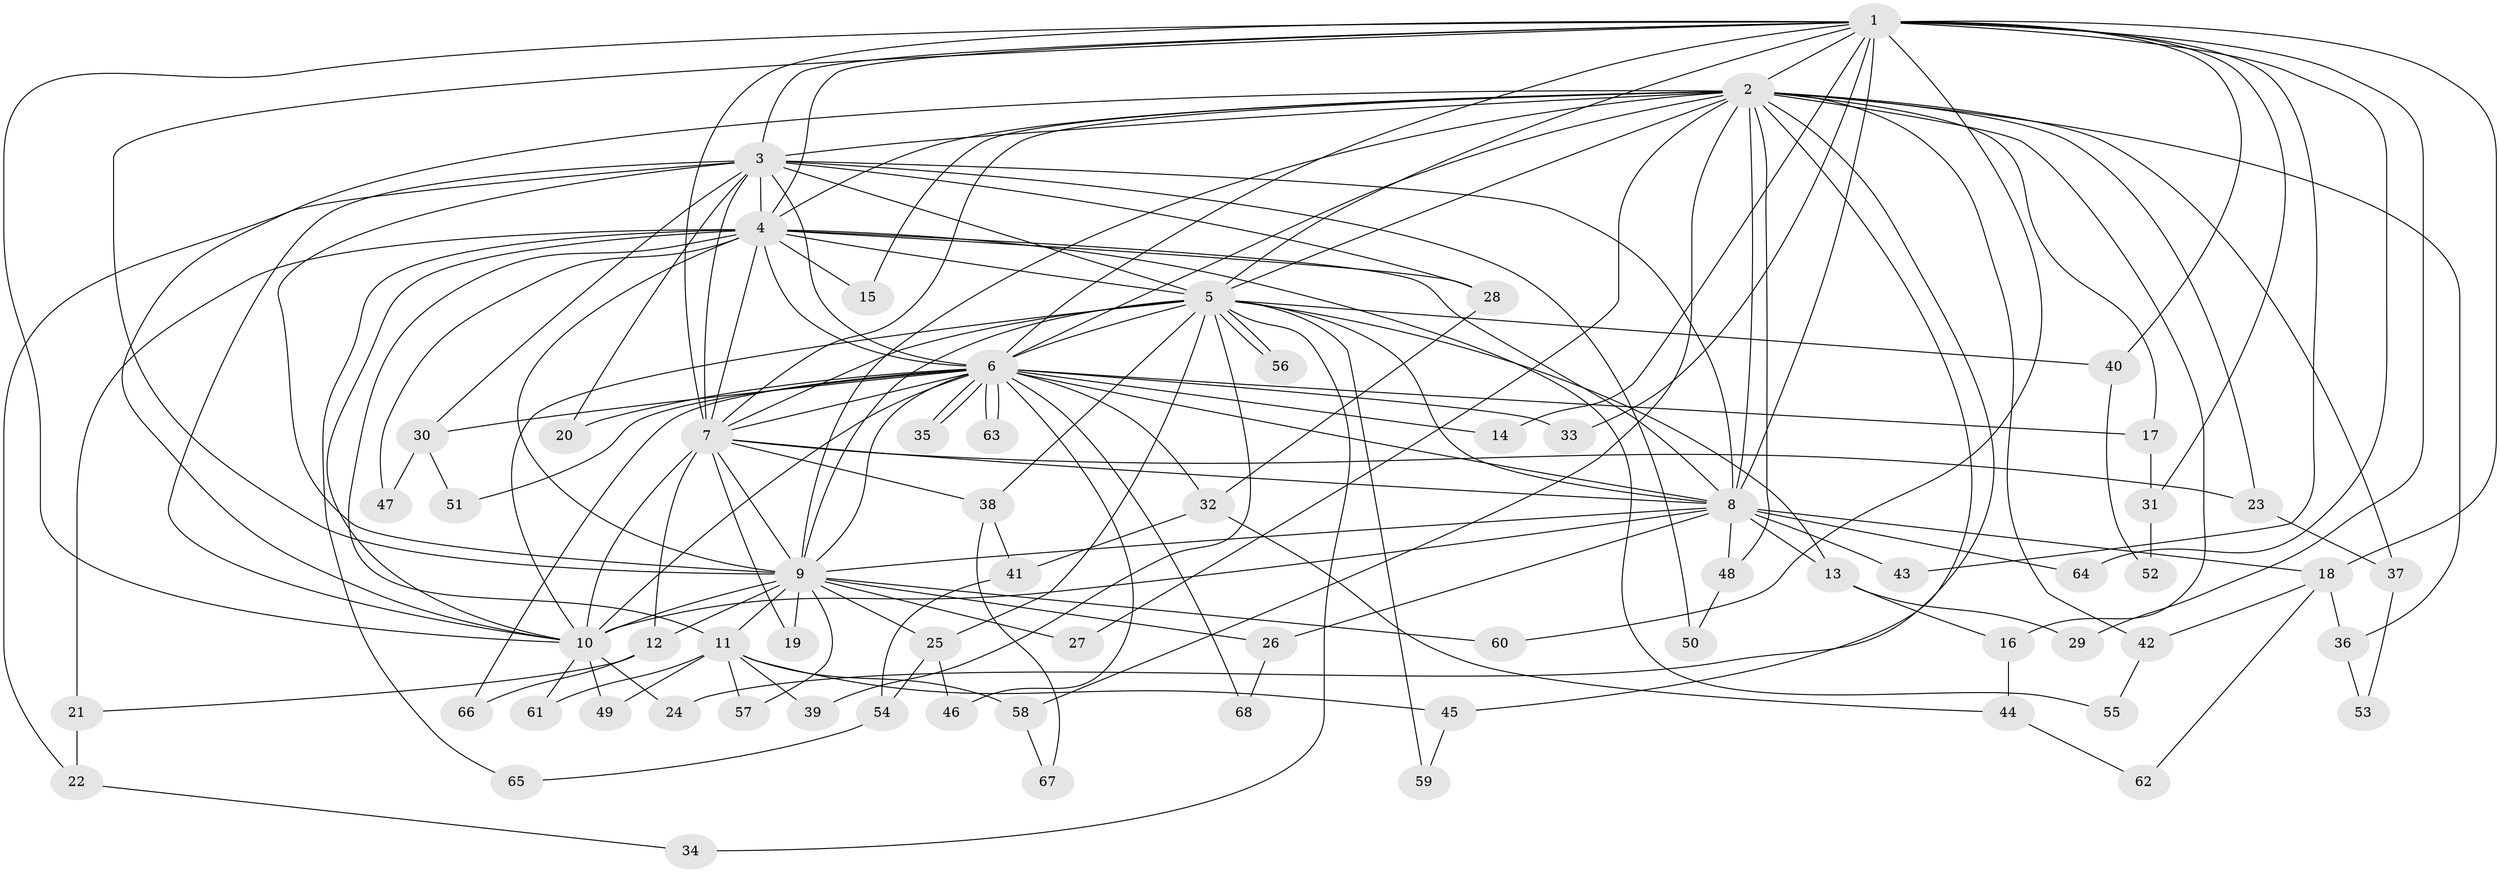 // coarse degree distribution, {17: 0.019230769230769232, 22: 0.019230769230769232, 23: 0.019230769230769232, 18: 0.019230769230769232, 11: 0.019230769230769232, 14: 0.019230769230769232, 9: 0.019230769230769232, 8: 0.019230769230769232, 3: 0.2692307692307692, 2: 0.46153846153846156, 4: 0.07692307692307693, 1: 0.038461538461538464}
// Generated by graph-tools (version 1.1) at 2025/51/02/27/25 19:51:48]
// undirected, 68 vertices, 161 edges
graph export_dot {
graph [start="1"]
  node [color=gray90,style=filled];
  1;
  2;
  3;
  4;
  5;
  6;
  7;
  8;
  9;
  10;
  11;
  12;
  13;
  14;
  15;
  16;
  17;
  18;
  19;
  20;
  21;
  22;
  23;
  24;
  25;
  26;
  27;
  28;
  29;
  30;
  31;
  32;
  33;
  34;
  35;
  36;
  37;
  38;
  39;
  40;
  41;
  42;
  43;
  44;
  45;
  46;
  47;
  48;
  49;
  50;
  51;
  52;
  53;
  54;
  55;
  56;
  57;
  58;
  59;
  60;
  61;
  62;
  63;
  64;
  65;
  66;
  67;
  68;
  1 -- 2;
  1 -- 3;
  1 -- 4;
  1 -- 5;
  1 -- 6;
  1 -- 7;
  1 -- 8;
  1 -- 9;
  1 -- 10;
  1 -- 14;
  1 -- 18;
  1 -- 29;
  1 -- 31;
  1 -- 33;
  1 -- 40;
  1 -- 43;
  1 -- 60;
  1 -- 64;
  2 -- 3;
  2 -- 4;
  2 -- 5;
  2 -- 6;
  2 -- 7;
  2 -- 8;
  2 -- 9;
  2 -- 10;
  2 -- 15;
  2 -- 16;
  2 -- 17;
  2 -- 23;
  2 -- 24;
  2 -- 27;
  2 -- 36;
  2 -- 37;
  2 -- 42;
  2 -- 45;
  2 -- 48;
  2 -- 58;
  3 -- 4;
  3 -- 5;
  3 -- 6;
  3 -- 7;
  3 -- 8;
  3 -- 9;
  3 -- 10;
  3 -- 20;
  3 -- 22;
  3 -- 28;
  3 -- 30;
  3 -- 50;
  4 -- 5;
  4 -- 6;
  4 -- 7;
  4 -- 8;
  4 -- 9;
  4 -- 10;
  4 -- 11;
  4 -- 15;
  4 -- 21;
  4 -- 28;
  4 -- 47;
  4 -- 55;
  4 -- 65;
  5 -- 6;
  5 -- 7;
  5 -- 8;
  5 -- 9;
  5 -- 10;
  5 -- 13;
  5 -- 25;
  5 -- 34;
  5 -- 38;
  5 -- 39;
  5 -- 40;
  5 -- 56;
  5 -- 56;
  5 -- 59;
  6 -- 7;
  6 -- 8;
  6 -- 9;
  6 -- 10;
  6 -- 14;
  6 -- 17;
  6 -- 20;
  6 -- 30;
  6 -- 32;
  6 -- 33;
  6 -- 35;
  6 -- 35;
  6 -- 46;
  6 -- 51;
  6 -- 63;
  6 -- 63;
  6 -- 66;
  6 -- 68;
  7 -- 8;
  7 -- 9;
  7 -- 10;
  7 -- 12;
  7 -- 19;
  7 -- 23;
  7 -- 38;
  8 -- 9;
  8 -- 10;
  8 -- 13;
  8 -- 18;
  8 -- 26;
  8 -- 43;
  8 -- 48;
  8 -- 64;
  9 -- 10;
  9 -- 11;
  9 -- 12;
  9 -- 19;
  9 -- 25;
  9 -- 26;
  9 -- 27;
  9 -- 57;
  9 -- 60;
  10 -- 24;
  10 -- 49;
  10 -- 61;
  11 -- 39;
  11 -- 45;
  11 -- 49;
  11 -- 57;
  11 -- 58;
  11 -- 61;
  12 -- 21;
  12 -- 66;
  13 -- 16;
  13 -- 29;
  16 -- 44;
  17 -- 31;
  18 -- 36;
  18 -- 42;
  18 -- 62;
  21 -- 22;
  22 -- 34;
  23 -- 37;
  25 -- 46;
  25 -- 54;
  26 -- 68;
  28 -- 32;
  30 -- 47;
  30 -- 51;
  31 -- 52;
  32 -- 41;
  32 -- 44;
  36 -- 53;
  37 -- 53;
  38 -- 41;
  38 -- 67;
  40 -- 52;
  41 -- 54;
  42 -- 55;
  44 -- 62;
  45 -- 59;
  48 -- 50;
  54 -- 65;
  58 -- 67;
}
